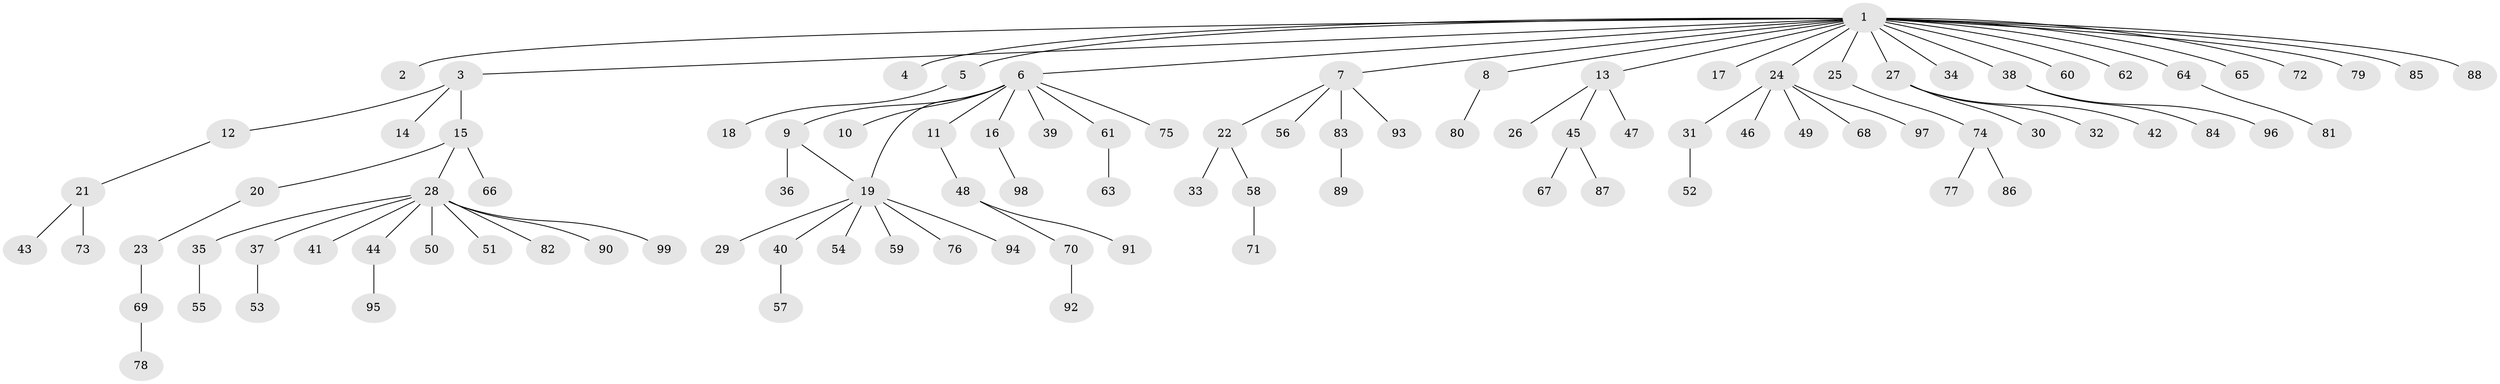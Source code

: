 // coarse degree distribution, {21: 0.016666666666666666, 1: 0.65, 3: 0.06666666666666667, 8: 0.016666666666666666, 4: 0.03333333333333333, 2: 0.18333333333333332, 5: 0.03333333333333333}
// Generated by graph-tools (version 1.1) at 2025/50/03/04/25 22:50:37]
// undirected, 99 vertices, 99 edges
graph export_dot {
  node [color=gray90,style=filled];
  1;
  2;
  3;
  4;
  5;
  6;
  7;
  8;
  9;
  10;
  11;
  12;
  13;
  14;
  15;
  16;
  17;
  18;
  19;
  20;
  21;
  22;
  23;
  24;
  25;
  26;
  27;
  28;
  29;
  30;
  31;
  32;
  33;
  34;
  35;
  36;
  37;
  38;
  39;
  40;
  41;
  42;
  43;
  44;
  45;
  46;
  47;
  48;
  49;
  50;
  51;
  52;
  53;
  54;
  55;
  56;
  57;
  58;
  59;
  60;
  61;
  62;
  63;
  64;
  65;
  66;
  67;
  68;
  69;
  70;
  71;
  72;
  73;
  74;
  75;
  76;
  77;
  78;
  79;
  80;
  81;
  82;
  83;
  84;
  85;
  86;
  87;
  88;
  89;
  90;
  91;
  92;
  93;
  94;
  95;
  96;
  97;
  98;
  99;
  1 -- 2;
  1 -- 3;
  1 -- 4;
  1 -- 5;
  1 -- 6;
  1 -- 7;
  1 -- 8;
  1 -- 13;
  1 -- 17;
  1 -- 24;
  1 -- 25;
  1 -- 27;
  1 -- 34;
  1 -- 38;
  1 -- 60;
  1 -- 62;
  1 -- 64;
  1 -- 65;
  1 -- 72;
  1 -- 79;
  1 -- 85;
  1 -- 88;
  3 -- 12;
  3 -- 14;
  3 -- 15;
  5 -- 18;
  6 -- 9;
  6 -- 10;
  6 -- 11;
  6 -- 16;
  6 -- 19;
  6 -- 39;
  6 -- 61;
  6 -- 75;
  7 -- 22;
  7 -- 56;
  7 -- 83;
  7 -- 93;
  8 -- 80;
  9 -- 19;
  9 -- 36;
  11 -- 48;
  12 -- 21;
  13 -- 26;
  13 -- 45;
  13 -- 47;
  15 -- 20;
  15 -- 28;
  15 -- 66;
  16 -- 98;
  19 -- 29;
  19 -- 40;
  19 -- 54;
  19 -- 59;
  19 -- 76;
  19 -- 94;
  20 -- 23;
  21 -- 43;
  21 -- 73;
  22 -- 33;
  22 -- 58;
  23 -- 69;
  24 -- 31;
  24 -- 46;
  24 -- 49;
  24 -- 68;
  24 -- 97;
  25 -- 74;
  27 -- 30;
  27 -- 32;
  27 -- 42;
  28 -- 35;
  28 -- 37;
  28 -- 41;
  28 -- 44;
  28 -- 50;
  28 -- 51;
  28 -- 82;
  28 -- 90;
  28 -- 99;
  31 -- 52;
  35 -- 55;
  37 -- 53;
  38 -- 84;
  38 -- 96;
  40 -- 57;
  44 -- 95;
  45 -- 67;
  45 -- 87;
  48 -- 70;
  48 -- 91;
  58 -- 71;
  61 -- 63;
  64 -- 81;
  69 -- 78;
  70 -- 92;
  74 -- 77;
  74 -- 86;
  83 -- 89;
}
